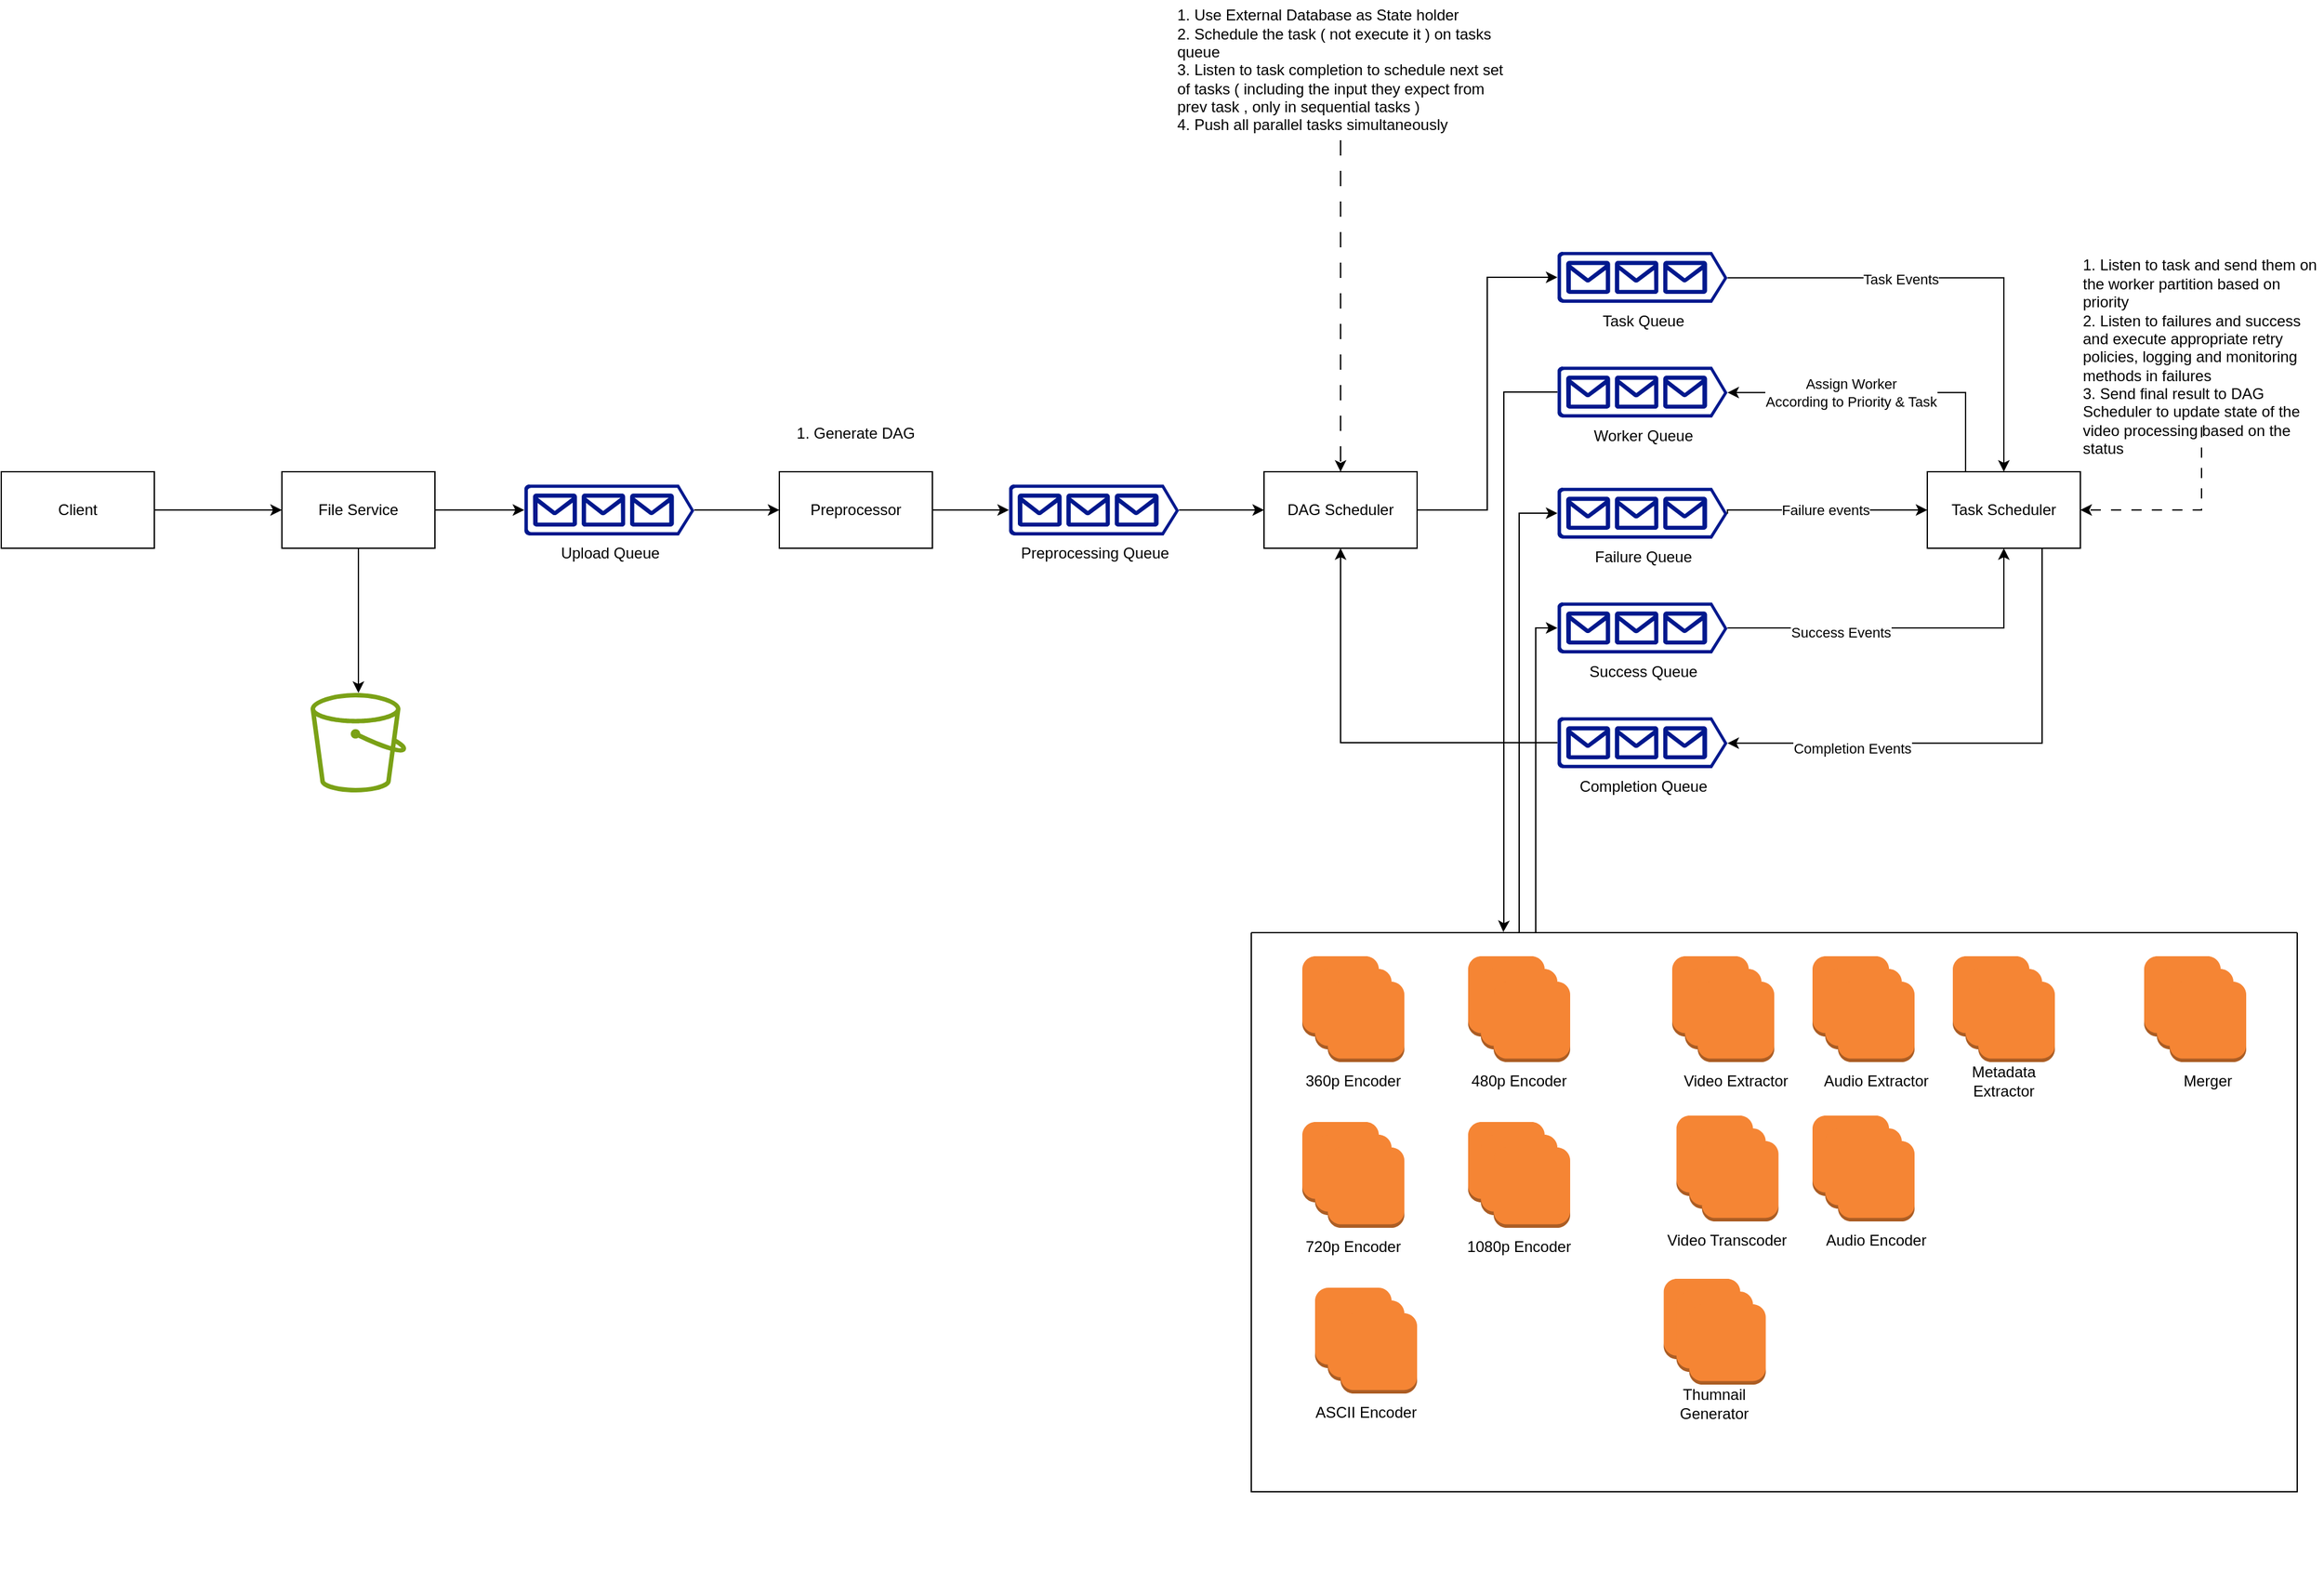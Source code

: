 <mxfile version="24.4.8" type="device">
  <diagram name="Page-1" id="AD_yQm_pDDxPwsSowb2C">
    <mxGraphModel dx="938" dy="659" grid="1" gridSize="10" guides="1" tooltips="1" connect="1" arrows="1" fold="1" page="0" pageScale="1" pageWidth="1169" pageHeight="827" math="0" shadow="0">
      <root>
        <mxCell id="0" />
        <mxCell id="1" parent="0" />
        <mxCell id="NBFTY5YNdQ-I9GaCww9j-3" style="edgeStyle=orthogonalEdgeStyle;rounded=0;orthogonalLoop=1;jettySize=auto;html=1;" parent="1" source="NBFTY5YNdQ-I9GaCww9j-1" target="NBFTY5YNdQ-I9GaCww9j-2" edge="1">
          <mxGeometry relative="1" as="geometry" />
        </mxCell>
        <mxCell id="NBFTY5YNdQ-I9GaCww9j-1" value="Client" style="rounded=0;whiteSpace=wrap;html=1;" parent="1" vertex="1">
          <mxGeometry x="-160" y="170" width="120" height="60" as="geometry" />
        </mxCell>
        <mxCell id="NBFTY5YNdQ-I9GaCww9j-5" value="" style="edgeStyle=orthogonalEdgeStyle;rounded=0;orthogonalLoop=1;jettySize=auto;html=1;" parent="1" source="NBFTY5YNdQ-I9GaCww9j-2" target="NBFTY5YNdQ-I9GaCww9j-4" edge="1">
          <mxGeometry relative="1" as="geometry" />
        </mxCell>
        <mxCell id="pwQmf8iL3hCYE9_n5Uv4-17" value="" style="edgeStyle=orthogonalEdgeStyle;rounded=0;orthogonalLoop=1;jettySize=auto;html=1;" edge="1" parent="1" source="NBFTY5YNdQ-I9GaCww9j-2" target="pwQmf8iL3hCYE9_n5Uv4-16">
          <mxGeometry relative="1" as="geometry" />
        </mxCell>
        <mxCell id="NBFTY5YNdQ-I9GaCww9j-2" value="File Service" style="rounded=0;whiteSpace=wrap;html=1;" parent="1" vertex="1">
          <mxGeometry x="60" y="170" width="120" height="60" as="geometry" />
        </mxCell>
        <mxCell id="NBFTY5YNdQ-I9GaCww9j-7" value="" style="edgeStyle=orthogonalEdgeStyle;rounded=0;orthogonalLoop=1;jettySize=auto;html=1;" parent="1" source="NBFTY5YNdQ-I9GaCww9j-4" target="NBFTY5YNdQ-I9GaCww9j-6" edge="1">
          <mxGeometry relative="1" as="geometry" />
        </mxCell>
        <mxCell id="NBFTY5YNdQ-I9GaCww9j-4" value="Upload Queue" style="sketch=0;aspect=fixed;pointerEvents=1;shadow=0;dashed=0;html=1;strokeColor=none;labelPosition=center;verticalLabelPosition=bottom;verticalAlign=top;align=center;fillColor=#00188D;shape=mxgraph.azure.queue_generic" parent="1" vertex="1">
          <mxGeometry x="250" y="180" width="133.33" height="40" as="geometry" />
        </mxCell>
        <mxCell id="pwQmf8iL3hCYE9_n5Uv4-10" value="" style="edgeStyle=orthogonalEdgeStyle;rounded=0;orthogonalLoop=1;jettySize=auto;html=1;" edge="1" parent="1" source="NBFTY5YNdQ-I9GaCww9j-6" target="pwQmf8iL3hCYE9_n5Uv4-9">
          <mxGeometry relative="1" as="geometry" />
        </mxCell>
        <mxCell id="NBFTY5YNdQ-I9GaCww9j-6" value="Preprocessor" style="rounded=0;whiteSpace=wrap;html=1;" parent="1" vertex="1">
          <mxGeometry x="450" y="170" width="120" height="60" as="geometry" />
        </mxCell>
        <mxCell id="NBFTY5YNdQ-I9GaCww9j-8" value="1. Generate DAG" style="text;html=1;align=center;verticalAlign=middle;whiteSpace=wrap;rounded=0;" parent="1" vertex="1">
          <mxGeometry x="440" y="130" width="140" height="20" as="geometry" />
        </mxCell>
        <mxCell id="NBFTY5YNdQ-I9GaCww9j-9" value="DAG Scheduler" style="rounded=0;whiteSpace=wrap;html=1;" parent="1" vertex="1">
          <mxGeometry x="830" y="170" width="120" height="60" as="geometry" />
        </mxCell>
        <mxCell id="NBFTY5YNdQ-I9GaCww9j-14" style="edgeStyle=orthogonalEdgeStyle;rounded=0;orthogonalLoop=1;jettySize=auto;html=1;entryX=0.5;entryY=0;entryDx=0;entryDy=0;dashed=1;dashPattern=12 12;" parent="1" source="NBFTY5YNdQ-I9GaCww9j-11" target="NBFTY5YNdQ-I9GaCww9j-9" edge="1">
          <mxGeometry relative="1" as="geometry" />
        </mxCell>
        <mxCell id="NBFTY5YNdQ-I9GaCww9j-11" value="&lt;div style=&quot;&quot;&gt;&lt;span style=&quot;background-color: initial;&quot;&gt;1. Use External Database as State holder&lt;/span&gt;&lt;/div&gt;&lt;div&gt;2. Schedule the task ( not execute it ) on tasks queue&lt;/div&gt;&lt;div&gt;3. Listen to task completion to schedule next set of tasks ( including the input they expect from prev task , only in sequential tasks )&lt;/div&gt;&lt;div&gt;4. Push all parallel tasks simultaneously&lt;/div&gt;" style="text;html=1;align=left;verticalAlign=middle;whiteSpace=wrap;rounded=0;" parent="1" vertex="1">
          <mxGeometry x="760" y="-200" width="260" height="110" as="geometry" />
        </mxCell>
        <mxCell id="NBFTY5YNdQ-I9GaCww9j-26" style="edgeStyle=orthogonalEdgeStyle;rounded=0;orthogonalLoop=1;jettySize=auto;html=1;entryX=0.5;entryY=0;entryDx=0;entryDy=0;exitX=1;exitY=0.51;exitDx=0;exitDy=0;exitPerimeter=0;" parent="1" source="NBFTY5YNdQ-I9GaCww9j-15" target="NBFTY5YNdQ-I9GaCww9j-19" edge="1">
          <mxGeometry relative="1" as="geometry">
            <Array as="points">
              <mxPoint x="1410" y="18" />
            </Array>
          </mxGeometry>
        </mxCell>
        <mxCell id="NBFTY5YNdQ-I9GaCww9j-35" value="Task Events" style="edgeLabel;html=1;align=center;verticalAlign=middle;resizable=0;points=[];" parent="NBFTY5YNdQ-I9GaCww9j-26" vertex="1" connectable="0">
          <mxGeometry x="-0.264" y="-1" relative="1" as="geometry">
            <mxPoint as="offset" />
          </mxGeometry>
        </mxCell>
        <mxCell id="NBFTY5YNdQ-I9GaCww9j-15" value="Task Queue" style="sketch=0;aspect=fixed;pointerEvents=1;shadow=0;dashed=0;html=1;strokeColor=none;labelPosition=center;verticalLabelPosition=bottom;verticalAlign=top;align=center;fillColor=#00188D;shape=mxgraph.azure.queue_generic" parent="1" vertex="1">
          <mxGeometry x="1060" y="-2.5" width="133.33" height="40" as="geometry" />
        </mxCell>
        <mxCell id="NBFTY5YNdQ-I9GaCww9j-132" style="edgeStyle=orthogonalEdgeStyle;rounded=0;orthogonalLoop=1;jettySize=auto;html=1;entryX=0.241;entryY=-0.001;entryDx=0;entryDy=0;entryPerimeter=0;" parent="1" source="NBFTY5YNdQ-I9GaCww9j-16" target="pwQmf8iL3hCYE9_n5Uv4-8" edge="1">
          <mxGeometry relative="1" as="geometry">
            <Array as="points">
              <mxPoint x="1018" y="108" />
              <mxPoint x="1018" y="523" />
              <mxPoint x="1018" y="523" />
            </Array>
            <mxPoint x="1035.7" y="462.884" as="targetPoint" />
          </mxGeometry>
        </mxCell>
        <mxCell id="NBFTY5YNdQ-I9GaCww9j-16" value="Worker Queue" style="sketch=0;aspect=fixed;pointerEvents=1;shadow=0;dashed=0;html=1;strokeColor=none;labelPosition=center;verticalLabelPosition=bottom;verticalAlign=top;align=center;fillColor=#00188D;shape=mxgraph.azure.queue_generic" parent="1" vertex="1">
          <mxGeometry x="1060" y="87.5" width="133.33" height="40" as="geometry" />
        </mxCell>
        <mxCell id="NBFTY5YNdQ-I9GaCww9j-17" value="Failure Queue" style="sketch=0;aspect=fixed;pointerEvents=1;shadow=0;dashed=0;html=1;strokeColor=none;labelPosition=center;verticalLabelPosition=bottom;verticalAlign=top;align=center;fillColor=#00188D;shape=mxgraph.azure.queue_generic" parent="1" vertex="1">
          <mxGeometry x="1060" y="182.5" width="133.33" height="40" as="geometry" />
        </mxCell>
        <mxCell id="NBFTY5YNdQ-I9GaCww9j-18" style="edgeStyle=orthogonalEdgeStyle;rounded=0;orthogonalLoop=1;jettySize=auto;html=1;entryX=0;entryY=0.5;entryDx=0;entryDy=0;entryPerimeter=0;" parent="1" source="NBFTY5YNdQ-I9GaCww9j-9" target="NBFTY5YNdQ-I9GaCww9j-15" edge="1">
          <mxGeometry relative="1" as="geometry" />
        </mxCell>
        <mxCell id="NBFTY5YNdQ-I9GaCww9j-19" value="Task Scheduler" style="rounded=0;whiteSpace=wrap;html=1;" parent="1" vertex="1">
          <mxGeometry x="1350" y="170" width="120" height="60" as="geometry" />
        </mxCell>
        <mxCell id="NBFTY5YNdQ-I9GaCww9j-42" style="edgeStyle=orthogonalEdgeStyle;rounded=0;orthogonalLoop=1;jettySize=auto;html=1;entryX=1;entryY=0.5;entryDx=0;entryDy=0;dashed=1;dashPattern=8 8;" parent="1" source="NBFTY5YNdQ-I9GaCww9j-23" target="NBFTY5YNdQ-I9GaCww9j-19" edge="1">
          <mxGeometry relative="1" as="geometry" />
        </mxCell>
        <mxCell id="NBFTY5YNdQ-I9GaCww9j-23" value="&lt;div style=&quot;&quot;&gt;1. Listen to task and send them on the worker partition based on priority&lt;/div&gt;&lt;div style=&quot;&quot;&gt;2. Listen to failures and success and execute appropriate retry policies, logging and monitoring methods in failures&lt;/div&gt;&lt;div style=&quot;&quot;&gt;3. Send final result to DAG Scheduler to update state of the video processing based on the status&lt;/div&gt;" style="text;html=1;align=left;verticalAlign=middle;whiteSpace=wrap;rounded=0;" parent="1" vertex="1">
          <mxGeometry x="1470" y="25" width="190" height="110" as="geometry" />
        </mxCell>
        <mxCell id="NBFTY5YNdQ-I9GaCww9j-29" style="edgeStyle=orthogonalEdgeStyle;rounded=0;orthogonalLoop=1;jettySize=auto;html=1;entryX=0.5;entryY=1;entryDx=0;entryDy=0;" parent="1" source="NBFTY5YNdQ-I9GaCww9j-24" target="NBFTY5YNdQ-I9GaCww9j-19" edge="1">
          <mxGeometry relative="1" as="geometry">
            <mxPoint x="1320" y="230" as="targetPoint" />
          </mxGeometry>
        </mxCell>
        <mxCell id="NBFTY5YNdQ-I9GaCww9j-40" value="Success Events" style="edgeLabel;html=1;align=center;verticalAlign=middle;resizable=0;points=[];" parent="NBFTY5YNdQ-I9GaCww9j-29" vertex="1" connectable="0">
          <mxGeometry x="-0.371" y="-3" relative="1" as="geometry">
            <mxPoint as="offset" />
          </mxGeometry>
        </mxCell>
        <mxCell id="NBFTY5YNdQ-I9GaCww9j-24" value="Success Queue" style="sketch=0;aspect=fixed;pointerEvents=1;shadow=0;dashed=0;html=1;strokeColor=none;labelPosition=center;verticalLabelPosition=bottom;verticalAlign=top;align=center;fillColor=#00188D;shape=mxgraph.azure.queue_generic" parent="1" vertex="1">
          <mxGeometry x="1060" y="272.5" width="133.33" height="40" as="geometry" />
        </mxCell>
        <mxCell id="NBFTY5YNdQ-I9GaCww9j-27" style="edgeStyle=orthogonalEdgeStyle;rounded=0;orthogonalLoop=1;jettySize=auto;html=1;entryX=1;entryY=0.51;entryDx=0;entryDy=0;entryPerimeter=0;exitX=0.25;exitY=0;exitDx=0;exitDy=0;" parent="1" source="NBFTY5YNdQ-I9GaCww9j-19" target="NBFTY5YNdQ-I9GaCww9j-16" edge="1">
          <mxGeometry relative="1" as="geometry" />
        </mxCell>
        <mxCell id="NBFTY5YNdQ-I9GaCww9j-36" value="Assign Worker&lt;div&gt;According to Priority &amp;amp; Task&lt;/div&gt;" style="edgeLabel;html=1;align=center;verticalAlign=middle;resizable=0;points=[];" parent="NBFTY5YNdQ-I9GaCww9j-27" vertex="1" connectable="0">
          <mxGeometry x="0.109" y="1" relative="1" as="geometry">
            <mxPoint x="-14" y="-1" as="offset" />
          </mxGeometry>
        </mxCell>
        <mxCell id="NBFTY5YNdQ-I9GaCww9j-28" style="edgeStyle=orthogonalEdgeStyle;rounded=0;orthogonalLoop=1;jettySize=auto;html=1;entryX=0;entryY=0.5;entryDx=0;entryDy=0;exitX=1;exitY=0.51;exitDx=0;exitDy=0;exitPerimeter=0;" parent="1" source="NBFTY5YNdQ-I9GaCww9j-17" target="NBFTY5YNdQ-I9GaCww9j-19" edge="1">
          <mxGeometry relative="1" as="geometry">
            <mxPoint x="1300" y="230" as="targetPoint" />
            <Array as="points">
              <mxPoint x="1193" y="200" />
            </Array>
          </mxGeometry>
        </mxCell>
        <mxCell id="NBFTY5YNdQ-I9GaCww9j-39" value="Failure events" style="edgeLabel;html=1;align=center;verticalAlign=middle;resizable=0;points=[];" parent="NBFTY5YNdQ-I9GaCww9j-28" vertex="1" connectable="0">
          <mxGeometry x="-0.066" y="-3" relative="1" as="geometry">
            <mxPoint x="5" y="-3" as="offset" />
          </mxGeometry>
        </mxCell>
        <mxCell id="NBFTY5YNdQ-I9GaCww9j-33" style="edgeStyle=orthogonalEdgeStyle;rounded=0;orthogonalLoop=1;jettySize=auto;html=1;entryX=0.5;entryY=1;entryDx=0;entryDy=0;" parent="1" source="NBFTY5YNdQ-I9GaCww9j-30" target="NBFTY5YNdQ-I9GaCww9j-9" edge="1">
          <mxGeometry relative="1" as="geometry" />
        </mxCell>
        <mxCell id="NBFTY5YNdQ-I9GaCww9j-30" value="Completion Queue" style="sketch=0;aspect=fixed;pointerEvents=1;shadow=0;dashed=0;html=1;strokeColor=none;labelPosition=center;verticalLabelPosition=bottom;verticalAlign=top;align=center;fillColor=#00188D;shape=mxgraph.azure.queue_generic" parent="1" vertex="1">
          <mxGeometry x="1060" y="362.5" width="133.33" height="40" as="geometry" />
        </mxCell>
        <mxCell id="NBFTY5YNdQ-I9GaCww9j-34" style="edgeStyle=orthogonalEdgeStyle;rounded=0;orthogonalLoop=1;jettySize=auto;html=1;entryX=1;entryY=0.51;entryDx=0;entryDy=0;entryPerimeter=0;exitX=0.75;exitY=1;exitDx=0;exitDy=0;" parent="1" source="NBFTY5YNdQ-I9GaCww9j-19" target="NBFTY5YNdQ-I9GaCww9j-30" edge="1">
          <mxGeometry relative="1" as="geometry" />
        </mxCell>
        <mxCell id="NBFTY5YNdQ-I9GaCww9j-41" value="Completion Events" style="edgeLabel;html=1;align=center;verticalAlign=middle;resizable=0;points=[];" parent="NBFTY5YNdQ-I9GaCww9j-34" vertex="1" connectable="0">
          <mxGeometry x="0.511" y="4" relative="1" as="geometry">
            <mxPoint as="offset" />
          </mxGeometry>
        </mxCell>
        <mxCell id="NBFTY5YNdQ-I9GaCww9j-65" value="" style="group" parent="1" vertex="1" connectable="0">
          <mxGeometry x="1260" y="550" width="100" height="113" as="geometry" />
        </mxCell>
        <mxCell id="NBFTY5YNdQ-I9GaCww9j-55" value="" style="outlineConnect=0;dashed=0;verticalLabelPosition=bottom;verticalAlign=top;align=center;html=1;shape=mxgraph.aws3.instance;fillColor=#F58534;gradientColor=none;" parent="NBFTY5YNdQ-I9GaCww9j-65" vertex="1">
          <mxGeometry width="60" height="63" as="geometry" />
        </mxCell>
        <mxCell id="NBFTY5YNdQ-I9GaCww9j-56" value="" style="outlineConnect=0;dashed=0;verticalLabelPosition=bottom;verticalAlign=top;align=center;html=1;shape=mxgraph.aws3.instance;fillColor=#F58534;gradientColor=none;" parent="NBFTY5YNdQ-I9GaCww9j-65" vertex="1">
          <mxGeometry x="10" y="10" width="60" height="63" as="geometry" />
        </mxCell>
        <mxCell id="NBFTY5YNdQ-I9GaCww9j-57" value="" style="outlineConnect=0;dashed=0;verticalLabelPosition=bottom;verticalAlign=top;align=center;html=1;shape=mxgraph.aws3.instance;fillColor=#F58534;gradientColor=none;" parent="NBFTY5YNdQ-I9GaCww9j-65" vertex="1">
          <mxGeometry x="20" y="20" width="60" height="63" as="geometry" />
        </mxCell>
        <mxCell id="NBFTY5YNdQ-I9GaCww9j-58" value="Audio Extractor" style="text;strokeColor=none;align=center;fillColor=none;html=1;verticalAlign=middle;whiteSpace=wrap;rounded=0;" parent="NBFTY5YNdQ-I9GaCww9j-65" vertex="1">
          <mxGeometry y="83" width="100" height="30" as="geometry" />
        </mxCell>
        <mxCell id="NBFTY5YNdQ-I9GaCww9j-89" value="" style="group" parent="1" vertex="1" connectable="0">
          <mxGeometry x="850" y="550" width="100" height="113" as="geometry" />
        </mxCell>
        <mxCell id="NBFTY5YNdQ-I9GaCww9j-90" value="" style="outlineConnect=0;dashed=0;verticalLabelPosition=bottom;verticalAlign=top;align=center;html=1;shape=mxgraph.aws3.instance;fillColor=#F58534;gradientColor=none;" parent="NBFTY5YNdQ-I9GaCww9j-89" vertex="1">
          <mxGeometry x="10" width="60" height="63" as="geometry" />
        </mxCell>
        <mxCell id="NBFTY5YNdQ-I9GaCww9j-91" value="" style="outlineConnect=0;dashed=0;verticalLabelPosition=bottom;verticalAlign=top;align=center;html=1;shape=mxgraph.aws3.instance;fillColor=#F58534;gradientColor=none;" parent="NBFTY5YNdQ-I9GaCww9j-89" vertex="1">
          <mxGeometry x="20" y="10" width="60" height="63" as="geometry" />
        </mxCell>
        <mxCell id="NBFTY5YNdQ-I9GaCww9j-92" value="" style="outlineConnect=0;dashed=0;verticalLabelPosition=bottom;verticalAlign=top;align=center;html=1;shape=mxgraph.aws3.instance;fillColor=#F58534;gradientColor=none;" parent="NBFTY5YNdQ-I9GaCww9j-89" vertex="1">
          <mxGeometry x="30" y="20" width="60" height="63" as="geometry" />
        </mxCell>
        <mxCell id="NBFTY5YNdQ-I9GaCww9j-93" value="360p Encoder" style="text;strokeColor=none;align=center;fillColor=none;html=1;verticalAlign=middle;whiteSpace=wrap;rounded=0;" parent="NBFTY5YNdQ-I9GaCww9j-89" vertex="1">
          <mxGeometry y="83" width="100" height="30" as="geometry" />
        </mxCell>
        <mxCell id="NBFTY5YNdQ-I9GaCww9j-96" value="" style="group" parent="1" vertex="1" connectable="0">
          <mxGeometry x="980" y="550" width="100" height="113" as="geometry" />
        </mxCell>
        <mxCell id="NBFTY5YNdQ-I9GaCww9j-97" value="" style="outlineConnect=0;dashed=0;verticalLabelPosition=bottom;verticalAlign=top;align=center;html=1;shape=mxgraph.aws3.instance;fillColor=#F58534;gradientColor=none;" parent="NBFTY5YNdQ-I9GaCww9j-96" vertex="1">
          <mxGeometry x="10" width="60" height="63" as="geometry" />
        </mxCell>
        <mxCell id="NBFTY5YNdQ-I9GaCww9j-98" value="" style="outlineConnect=0;dashed=0;verticalLabelPosition=bottom;verticalAlign=top;align=center;html=1;shape=mxgraph.aws3.instance;fillColor=#F58534;gradientColor=none;" parent="NBFTY5YNdQ-I9GaCww9j-96" vertex="1">
          <mxGeometry x="20" y="10" width="60" height="63" as="geometry" />
        </mxCell>
        <mxCell id="NBFTY5YNdQ-I9GaCww9j-99" value="" style="outlineConnect=0;dashed=0;verticalLabelPosition=bottom;verticalAlign=top;align=center;html=1;shape=mxgraph.aws3.instance;fillColor=#F58534;gradientColor=none;" parent="NBFTY5YNdQ-I9GaCww9j-96" vertex="1">
          <mxGeometry x="30" y="20" width="60" height="63" as="geometry" />
        </mxCell>
        <mxCell id="NBFTY5YNdQ-I9GaCww9j-100" value="480p Encoder" style="text;strokeColor=none;align=center;fillColor=none;html=1;verticalAlign=middle;whiteSpace=wrap;rounded=0;" parent="NBFTY5YNdQ-I9GaCww9j-96" vertex="1">
          <mxGeometry y="83" width="100" height="30" as="geometry" />
        </mxCell>
        <mxCell id="NBFTY5YNdQ-I9GaCww9j-101" value="" style="group" parent="1" vertex="1" connectable="0">
          <mxGeometry x="850" y="680" width="100" height="113" as="geometry" />
        </mxCell>
        <mxCell id="NBFTY5YNdQ-I9GaCww9j-102" value="" style="outlineConnect=0;dashed=0;verticalLabelPosition=bottom;verticalAlign=top;align=center;html=1;shape=mxgraph.aws3.instance;fillColor=#F58534;gradientColor=none;" parent="NBFTY5YNdQ-I9GaCww9j-101" vertex="1">
          <mxGeometry x="10" width="60" height="63" as="geometry" />
        </mxCell>
        <mxCell id="NBFTY5YNdQ-I9GaCww9j-103" value="" style="outlineConnect=0;dashed=0;verticalLabelPosition=bottom;verticalAlign=top;align=center;html=1;shape=mxgraph.aws3.instance;fillColor=#F58534;gradientColor=none;" parent="NBFTY5YNdQ-I9GaCww9j-101" vertex="1">
          <mxGeometry x="20" y="10" width="60" height="63" as="geometry" />
        </mxCell>
        <mxCell id="NBFTY5YNdQ-I9GaCww9j-104" value="" style="outlineConnect=0;dashed=0;verticalLabelPosition=bottom;verticalAlign=top;align=center;html=1;shape=mxgraph.aws3.instance;fillColor=#F58534;gradientColor=none;" parent="NBFTY5YNdQ-I9GaCww9j-101" vertex="1">
          <mxGeometry x="30" y="20" width="60" height="63" as="geometry" />
        </mxCell>
        <mxCell id="NBFTY5YNdQ-I9GaCww9j-105" value="720p Encoder" style="text;strokeColor=none;align=center;fillColor=none;html=1;verticalAlign=middle;whiteSpace=wrap;rounded=0;" parent="NBFTY5YNdQ-I9GaCww9j-101" vertex="1">
          <mxGeometry y="83" width="100" height="30" as="geometry" />
        </mxCell>
        <mxCell id="NBFTY5YNdQ-I9GaCww9j-106" value="" style="group" parent="1" vertex="1" connectable="0">
          <mxGeometry x="980" y="680" width="100" height="113" as="geometry" />
        </mxCell>
        <mxCell id="NBFTY5YNdQ-I9GaCww9j-107" value="" style="outlineConnect=0;dashed=0;verticalLabelPosition=bottom;verticalAlign=top;align=center;html=1;shape=mxgraph.aws3.instance;fillColor=#F58534;gradientColor=none;" parent="NBFTY5YNdQ-I9GaCww9j-106" vertex="1">
          <mxGeometry x="10" width="60" height="63" as="geometry" />
        </mxCell>
        <mxCell id="NBFTY5YNdQ-I9GaCww9j-108" value="" style="outlineConnect=0;dashed=0;verticalLabelPosition=bottom;verticalAlign=top;align=center;html=1;shape=mxgraph.aws3.instance;fillColor=#F58534;gradientColor=none;" parent="NBFTY5YNdQ-I9GaCww9j-106" vertex="1">
          <mxGeometry x="20" y="10" width="60" height="63" as="geometry" />
        </mxCell>
        <mxCell id="NBFTY5YNdQ-I9GaCww9j-109" value="" style="outlineConnect=0;dashed=0;verticalLabelPosition=bottom;verticalAlign=top;align=center;html=1;shape=mxgraph.aws3.instance;fillColor=#F58534;gradientColor=none;" parent="NBFTY5YNdQ-I9GaCww9j-106" vertex="1">
          <mxGeometry x="30" y="20" width="60" height="63" as="geometry" />
        </mxCell>
        <mxCell id="NBFTY5YNdQ-I9GaCww9j-110" value="1080p Encoder" style="text;strokeColor=none;align=center;fillColor=none;html=1;verticalAlign=middle;whiteSpace=wrap;rounded=0;" parent="NBFTY5YNdQ-I9GaCww9j-106" vertex="1">
          <mxGeometry y="83" width="100" height="30" as="geometry" />
        </mxCell>
        <mxCell id="NBFTY5YNdQ-I9GaCww9j-116" value="" style="group" parent="1" vertex="1" connectable="0">
          <mxGeometry x="1133.34" y="803" width="100" height="113" as="geometry" />
        </mxCell>
        <mxCell id="NBFTY5YNdQ-I9GaCww9j-117" value="" style="outlineConnect=0;dashed=0;verticalLabelPosition=bottom;verticalAlign=top;align=center;html=1;shape=mxgraph.aws3.instance;fillColor=#F58534;gradientColor=none;" parent="NBFTY5YNdQ-I9GaCww9j-116" vertex="1">
          <mxGeometry x="10" width="60" height="63" as="geometry" />
        </mxCell>
        <mxCell id="NBFTY5YNdQ-I9GaCww9j-118" value="" style="outlineConnect=0;dashed=0;verticalLabelPosition=bottom;verticalAlign=top;align=center;html=1;shape=mxgraph.aws3.instance;fillColor=#F58534;gradientColor=none;" parent="NBFTY5YNdQ-I9GaCww9j-116" vertex="1">
          <mxGeometry x="20" y="10" width="60" height="63" as="geometry" />
        </mxCell>
        <mxCell id="NBFTY5YNdQ-I9GaCww9j-119" value="" style="outlineConnect=0;dashed=0;verticalLabelPosition=bottom;verticalAlign=top;align=center;html=1;shape=mxgraph.aws3.instance;fillColor=#F58534;gradientColor=none;" parent="NBFTY5YNdQ-I9GaCww9j-116" vertex="1">
          <mxGeometry x="30" y="20" width="60" height="63" as="geometry" />
        </mxCell>
        <mxCell id="NBFTY5YNdQ-I9GaCww9j-120" value="Thumnail Generator" style="text;strokeColor=none;align=center;fillColor=none;html=1;verticalAlign=middle;whiteSpace=wrap;rounded=0;" parent="NBFTY5YNdQ-I9GaCww9j-116" vertex="1">
          <mxGeometry y="83" width="100" height="30" as="geometry" />
        </mxCell>
        <mxCell id="pwQmf8iL3hCYE9_n5Uv4-11" value="" style="edgeStyle=orthogonalEdgeStyle;rounded=0;orthogonalLoop=1;jettySize=auto;html=1;" edge="1" parent="1" source="pwQmf8iL3hCYE9_n5Uv4-9" target="NBFTY5YNdQ-I9GaCww9j-9">
          <mxGeometry relative="1" as="geometry" />
        </mxCell>
        <mxCell id="pwQmf8iL3hCYE9_n5Uv4-9" value="Preprocessing Queue" style="sketch=0;aspect=fixed;pointerEvents=1;shadow=0;dashed=0;html=1;strokeColor=none;labelPosition=center;verticalLabelPosition=bottom;verticalAlign=top;align=center;fillColor=#00188D;shape=mxgraph.azure.queue_generic" vertex="1" parent="1">
          <mxGeometry x="630" y="180" width="133.33" height="40" as="geometry" />
        </mxCell>
        <mxCell id="pwQmf8iL3hCYE9_n5Uv4-14" style="edgeStyle=orthogonalEdgeStyle;rounded=0;orthogonalLoop=1;jettySize=auto;html=1;entryX=0;entryY=0.5;entryDx=0;entryDy=0;entryPerimeter=0;" edge="1" parent="1" source="pwQmf8iL3hCYE9_n5Uv4-8" target="NBFTY5YNdQ-I9GaCww9j-17">
          <mxGeometry relative="1" as="geometry">
            <mxPoint x="1030" y="520" as="sourcePoint" />
            <Array as="points">
              <mxPoint x="1030" y="203" />
            </Array>
          </mxGeometry>
        </mxCell>
        <mxCell id="pwQmf8iL3hCYE9_n5Uv4-15" style="edgeStyle=orthogonalEdgeStyle;rounded=0;orthogonalLoop=1;jettySize=auto;html=1;entryX=0;entryY=0.5;entryDx=0;entryDy=0;entryPerimeter=0;" edge="1" parent="1" source="pwQmf8iL3hCYE9_n5Uv4-8" target="NBFTY5YNdQ-I9GaCww9j-24">
          <mxGeometry relative="1" as="geometry">
            <Array as="points">
              <mxPoint x="1043" y="292" />
            </Array>
          </mxGeometry>
        </mxCell>
        <mxCell id="pwQmf8iL3hCYE9_n5Uv4-16" value="&lt;font color=&quot;#ffffff&quot;&gt;Original Video Store&lt;/font&gt;" style="sketch=0;outlineConnect=0;fontColor=#232F3E;gradientColor=none;fillColor=#7AA116;strokeColor=none;dashed=0;verticalLabelPosition=bottom;verticalAlign=top;align=center;html=1;fontSize=12;fontStyle=0;aspect=fixed;pointerEvents=1;shape=mxgraph.aws4.bucket;" vertex="1" parent="1">
          <mxGeometry x="82.5" y="343.5" width="75" height="78" as="geometry" />
        </mxCell>
        <mxCell id="pwQmf8iL3hCYE9_n5Uv4-8" value="" style="swimlane;startSize=0;" vertex="1" parent="1">
          <mxGeometry x="820" y="531.5" width="820" height="438.5" as="geometry" />
        </mxCell>
        <mxCell id="NBFTY5YNdQ-I9GaCww9j-126" value="" style="group" parent="pwQmf8iL3hCYE9_n5Uv4-8" vertex="1" connectable="0">
          <mxGeometry x="440" y="143.5" width="100" height="113" as="geometry" />
        </mxCell>
        <mxCell id="NBFTY5YNdQ-I9GaCww9j-127" value="" style="outlineConnect=0;dashed=0;verticalLabelPosition=bottom;verticalAlign=top;align=center;html=1;shape=mxgraph.aws3.instance;fillColor=#F58534;gradientColor=none;" parent="NBFTY5YNdQ-I9GaCww9j-126" vertex="1">
          <mxGeometry width="60" height="63" as="geometry" />
        </mxCell>
        <mxCell id="NBFTY5YNdQ-I9GaCww9j-128" value="" style="outlineConnect=0;dashed=0;verticalLabelPosition=bottom;verticalAlign=top;align=center;html=1;shape=mxgraph.aws3.instance;fillColor=#F58534;gradientColor=none;" parent="NBFTY5YNdQ-I9GaCww9j-126" vertex="1">
          <mxGeometry x="10" y="10" width="60" height="63" as="geometry" />
        </mxCell>
        <mxCell id="NBFTY5YNdQ-I9GaCww9j-129" value="" style="outlineConnect=0;dashed=0;verticalLabelPosition=bottom;verticalAlign=top;align=center;html=1;shape=mxgraph.aws3.instance;fillColor=#F58534;gradientColor=none;" parent="NBFTY5YNdQ-I9GaCww9j-126" vertex="1">
          <mxGeometry x="20" y="20" width="60" height="63" as="geometry" />
        </mxCell>
        <mxCell id="NBFTY5YNdQ-I9GaCww9j-130" value="Audio Encoder" style="text;strokeColor=none;align=center;fillColor=none;html=1;verticalAlign=middle;whiteSpace=wrap;rounded=0;" parent="NBFTY5YNdQ-I9GaCww9j-126" vertex="1">
          <mxGeometry y="83" width="100" height="30" as="geometry" />
        </mxCell>
        <mxCell id="NBFTY5YNdQ-I9GaCww9j-66" value="" style="group" parent="pwQmf8iL3hCYE9_n5Uv4-8" vertex="1" connectable="0">
          <mxGeometry x="540" y="18.5" width="206.66" height="500" as="geometry" />
        </mxCell>
        <mxCell id="NBFTY5YNdQ-I9GaCww9j-59" value="" style="outlineConnect=0;dashed=0;verticalLabelPosition=bottom;verticalAlign=top;align=center;html=1;shape=mxgraph.aws3.instance;fillColor=#F58534;gradientColor=none;" parent="NBFTY5YNdQ-I9GaCww9j-66" vertex="1">
          <mxGeometry x="10" width="60" height="63" as="geometry" />
        </mxCell>
        <mxCell id="NBFTY5YNdQ-I9GaCww9j-60" value="" style="outlineConnect=0;dashed=0;verticalLabelPosition=bottom;verticalAlign=top;align=center;html=1;shape=mxgraph.aws3.instance;fillColor=#F58534;gradientColor=none;" parent="NBFTY5YNdQ-I9GaCww9j-66" vertex="1">
          <mxGeometry x="20" y="10" width="60" height="63" as="geometry" />
        </mxCell>
        <mxCell id="NBFTY5YNdQ-I9GaCww9j-61" value="" style="outlineConnect=0;dashed=0;verticalLabelPosition=bottom;verticalAlign=top;align=center;html=1;shape=mxgraph.aws3.instance;fillColor=#F58534;gradientColor=none;" parent="NBFTY5YNdQ-I9GaCww9j-66" vertex="1">
          <mxGeometry x="30" y="20" width="60" height="63" as="geometry" />
        </mxCell>
        <mxCell id="NBFTY5YNdQ-I9GaCww9j-62" value="Metadata Extractor" style="text;strokeColor=none;align=center;fillColor=none;html=1;verticalAlign=middle;whiteSpace=wrap;rounded=0;" parent="NBFTY5YNdQ-I9GaCww9j-66" vertex="1">
          <mxGeometry y="83" width="100" height="30" as="geometry" />
        </mxCell>
        <mxCell id="pwQmf8iL3hCYE9_n5Uv4-3" value="" style="group" vertex="1" connectable="0" parent="pwQmf8iL3hCYE9_n5Uv4-8">
          <mxGeometry x="330" y="18.5" width="100" height="113" as="geometry" />
        </mxCell>
        <mxCell id="pwQmf8iL3hCYE9_n5Uv4-4" value="" style="outlineConnect=0;dashed=0;verticalLabelPosition=bottom;verticalAlign=top;align=center;html=1;shape=mxgraph.aws3.instance;fillColor=#F58534;gradientColor=none;" vertex="1" parent="pwQmf8iL3hCYE9_n5Uv4-3">
          <mxGeometry width="60" height="63" as="geometry" />
        </mxCell>
        <mxCell id="pwQmf8iL3hCYE9_n5Uv4-5" value="" style="outlineConnect=0;dashed=0;verticalLabelPosition=bottom;verticalAlign=top;align=center;html=1;shape=mxgraph.aws3.instance;fillColor=#F58534;gradientColor=none;" vertex="1" parent="pwQmf8iL3hCYE9_n5Uv4-3">
          <mxGeometry x="10" y="10" width="60" height="63" as="geometry" />
        </mxCell>
        <mxCell id="pwQmf8iL3hCYE9_n5Uv4-6" value="" style="outlineConnect=0;dashed=0;verticalLabelPosition=bottom;verticalAlign=top;align=center;html=1;shape=mxgraph.aws3.instance;fillColor=#F58534;gradientColor=none;" vertex="1" parent="pwQmf8iL3hCYE9_n5Uv4-3">
          <mxGeometry x="20" y="20" width="60" height="63" as="geometry" />
        </mxCell>
        <mxCell id="pwQmf8iL3hCYE9_n5Uv4-7" value="Video Extractor" style="text;strokeColor=none;align=center;fillColor=none;html=1;verticalAlign=middle;whiteSpace=wrap;rounded=0;" vertex="1" parent="pwQmf8iL3hCYE9_n5Uv4-3">
          <mxGeometry y="83" width="100" height="30" as="geometry" />
        </mxCell>
        <mxCell id="NBFTY5YNdQ-I9GaCww9j-72" value="" style="group" parent="pwQmf8iL3hCYE9_n5Uv4-8" vertex="1" connectable="0">
          <mxGeometry x="323.33" y="143.5" width="100" height="113" as="geometry" />
        </mxCell>
        <mxCell id="NBFTY5YNdQ-I9GaCww9j-73" value="" style="outlineConnect=0;dashed=0;verticalLabelPosition=bottom;verticalAlign=top;align=center;html=1;shape=mxgraph.aws3.instance;fillColor=#F58534;gradientColor=none;" parent="NBFTY5YNdQ-I9GaCww9j-72" vertex="1">
          <mxGeometry x="10" width="60" height="63" as="geometry" />
        </mxCell>
        <mxCell id="NBFTY5YNdQ-I9GaCww9j-74" value="" style="outlineConnect=0;dashed=0;verticalLabelPosition=bottom;verticalAlign=top;align=center;html=1;shape=mxgraph.aws3.instance;fillColor=#F58534;gradientColor=none;" parent="NBFTY5YNdQ-I9GaCww9j-72" vertex="1">
          <mxGeometry x="20" y="10" width="60" height="63" as="geometry" />
        </mxCell>
        <mxCell id="NBFTY5YNdQ-I9GaCww9j-75" value="" style="outlineConnect=0;dashed=0;verticalLabelPosition=bottom;verticalAlign=top;align=center;html=1;shape=mxgraph.aws3.instance;fillColor=#F58534;gradientColor=none;" parent="NBFTY5YNdQ-I9GaCww9j-72" vertex="1">
          <mxGeometry x="30" y="20" width="60" height="63" as="geometry" />
        </mxCell>
        <mxCell id="NBFTY5YNdQ-I9GaCww9j-76" value="Video Transcoder" style="text;strokeColor=none;align=center;fillColor=none;html=1;verticalAlign=middle;whiteSpace=wrap;rounded=0;" parent="NBFTY5YNdQ-I9GaCww9j-72" vertex="1">
          <mxGeometry y="83" width="100" height="30" as="geometry" />
        </mxCell>
        <mxCell id="NBFTY5YNdQ-I9GaCww9j-111" value="" style="group" parent="pwQmf8iL3hCYE9_n5Uv4-8" vertex="1" connectable="0">
          <mxGeometry x="40" y="278.5" width="100" height="113" as="geometry" />
        </mxCell>
        <mxCell id="NBFTY5YNdQ-I9GaCww9j-112" value="" style="outlineConnect=0;dashed=0;verticalLabelPosition=bottom;verticalAlign=top;align=center;html=1;shape=mxgraph.aws3.instance;fillColor=#F58534;gradientColor=none;" parent="NBFTY5YNdQ-I9GaCww9j-111" vertex="1">
          <mxGeometry x="10" width="60" height="63" as="geometry" />
        </mxCell>
        <mxCell id="NBFTY5YNdQ-I9GaCww9j-113" value="" style="outlineConnect=0;dashed=0;verticalLabelPosition=bottom;verticalAlign=top;align=center;html=1;shape=mxgraph.aws3.instance;fillColor=#F58534;gradientColor=none;" parent="NBFTY5YNdQ-I9GaCww9j-111" vertex="1">
          <mxGeometry x="20" y="10" width="60" height="63" as="geometry" />
        </mxCell>
        <mxCell id="NBFTY5YNdQ-I9GaCww9j-114" value="" style="outlineConnect=0;dashed=0;verticalLabelPosition=bottom;verticalAlign=top;align=center;html=1;shape=mxgraph.aws3.instance;fillColor=#F58534;gradientColor=none;" parent="NBFTY5YNdQ-I9GaCww9j-111" vertex="1">
          <mxGeometry x="30" y="20" width="60" height="63" as="geometry" />
        </mxCell>
        <mxCell id="NBFTY5YNdQ-I9GaCww9j-115" value="ASCII Encoder" style="text;strokeColor=none;align=center;fillColor=none;html=1;verticalAlign=middle;whiteSpace=wrap;rounded=0;" parent="NBFTY5YNdQ-I9GaCww9j-111" vertex="1">
          <mxGeometry y="83" width="100" height="30" as="geometry" />
        </mxCell>
        <mxCell id="pwQmf8iL3hCYE9_n5Uv4-19" value="" style="group" vertex="1" connectable="0" parent="pwQmf8iL3hCYE9_n5Uv4-8">
          <mxGeometry x="700" y="18.5" width="100" height="113" as="geometry" />
        </mxCell>
        <mxCell id="pwQmf8iL3hCYE9_n5Uv4-20" value="" style="outlineConnect=0;dashed=0;verticalLabelPosition=bottom;verticalAlign=top;align=center;html=1;shape=mxgraph.aws3.instance;fillColor=#F58534;gradientColor=none;" vertex="1" parent="pwQmf8iL3hCYE9_n5Uv4-19">
          <mxGeometry width="60" height="63" as="geometry" />
        </mxCell>
        <mxCell id="pwQmf8iL3hCYE9_n5Uv4-21" value="" style="outlineConnect=0;dashed=0;verticalLabelPosition=bottom;verticalAlign=top;align=center;html=1;shape=mxgraph.aws3.instance;fillColor=#F58534;gradientColor=none;" vertex="1" parent="pwQmf8iL3hCYE9_n5Uv4-19">
          <mxGeometry x="10" y="10" width="60" height="63" as="geometry" />
        </mxCell>
        <mxCell id="pwQmf8iL3hCYE9_n5Uv4-22" value="" style="outlineConnect=0;dashed=0;verticalLabelPosition=bottom;verticalAlign=top;align=center;html=1;shape=mxgraph.aws3.instance;fillColor=#F58534;gradientColor=none;" vertex="1" parent="pwQmf8iL3hCYE9_n5Uv4-19">
          <mxGeometry x="20" y="20" width="60" height="63" as="geometry" />
        </mxCell>
        <mxCell id="pwQmf8iL3hCYE9_n5Uv4-23" value="Merger" style="text;strokeColor=none;align=center;fillColor=none;html=1;verticalAlign=middle;whiteSpace=wrap;rounded=0;" vertex="1" parent="pwQmf8iL3hCYE9_n5Uv4-19">
          <mxGeometry y="83" width="100" height="30" as="geometry" />
        </mxCell>
      </root>
    </mxGraphModel>
  </diagram>
</mxfile>
